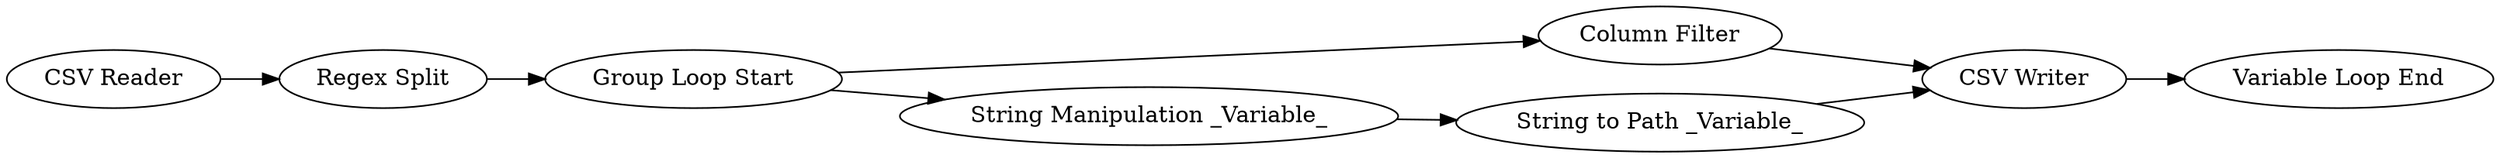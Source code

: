 digraph {
	7 -> 5
	5 -> 4
	3 -> 8
	1 -> 2
	2 -> 3
	8 -> 5
	6 -> 7
	3 -> 6
	5 [label="CSV Writer"]
	1 [label="CSV Reader"]
	7 [label="String to Path _Variable_"]
	4 [label="Variable Loop End"]
	6 [label="String Manipulation _Variable_"]
	8 [label="Column Filter"]
	3 [label="Group Loop Start"]
	2 [label="Regex Split"]
	rankdir=LR
}
